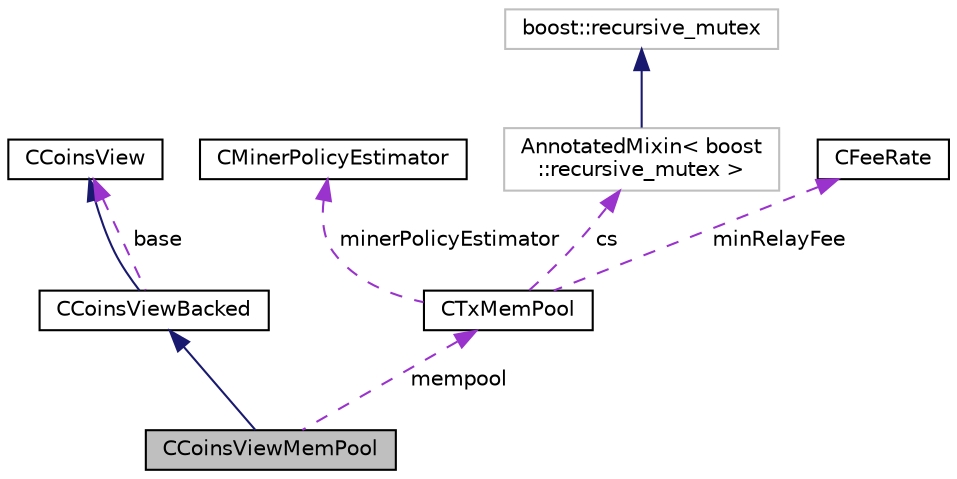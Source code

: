 digraph "CCoinsViewMemPool"
{
  edge [fontname="Helvetica",fontsize="10",labelfontname="Helvetica",labelfontsize="10"];
  node [fontname="Helvetica",fontsize="10",shape=record];
  Node3 [label="CCoinsViewMemPool",height=0.2,width=0.4,color="black", fillcolor="grey75", style="filled", fontcolor="black"];
  Node4 -> Node3 [dir="back",color="midnightblue",fontsize="10",style="solid",fontname="Helvetica"];
  Node4 [label="CCoinsViewBacked",height=0.2,width=0.4,color="black", fillcolor="white", style="filled",URL="$class_c_coins_view_backed.html",tooltip="CCoinsView backed by another CCoinsView. "];
  Node5 -> Node4 [dir="back",color="midnightblue",fontsize="10",style="solid",fontname="Helvetica"];
  Node5 [label="CCoinsView",height=0.2,width=0.4,color="black", fillcolor="white", style="filled",URL="$class_c_coins_view.html",tooltip="Abstract view on the open txout dataset. "];
  Node5 -> Node4 [dir="back",color="darkorchid3",fontsize="10",style="dashed",label=" base" ,fontname="Helvetica"];
  Node6 -> Node3 [dir="back",color="darkorchid3",fontsize="10",style="dashed",label=" mempool" ,fontname="Helvetica"];
  Node6 [label="CTxMemPool",height=0.2,width=0.4,color="black", fillcolor="white", style="filled",URL="$class_c_tx_mem_pool.html",tooltip="CTxMemPool stores valid-according-to-the-current-best-chain transactions that may be included in the ..."];
  Node7 -> Node6 [dir="back",color="darkorchid3",fontsize="10",style="dashed",label=" minerPolicyEstimator" ,fontname="Helvetica"];
  Node7 [label="CMinerPolicyEstimator",height=0.2,width=0.4,color="black", fillcolor="white", style="filled",URL="$class_c_miner_policy_estimator.html"];
  Node8 -> Node6 [dir="back",color="darkorchid3",fontsize="10",style="dashed",label=" cs" ,fontname="Helvetica"];
  Node8 [label="AnnotatedMixin\< boost\l::recursive_mutex \>",height=0.2,width=0.4,color="grey75", fillcolor="white", style="filled"];
  Node9 -> Node8 [dir="back",color="midnightblue",fontsize="10",style="solid",fontname="Helvetica"];
  Node9 [label="boost::recursive_mutex",height=0.2,width=0.4,color="grey75", fillcolor="white", style="filled"];
  Node10 -> Node6 [dir="back",color="darkorchid3",fontsize="10",style="dashed",label=" minRelayFee" ,fontname="Helvetica"];
  Node10 [label="CFeeRate",height=0.2,width=0.4,color="black", fillcolor="white", style="filled",URL="$class_c_fee_rate.html",tooltip="Type-safe wrapper class to for fee rates (how much to pay based on transaction size) ..."];
}
